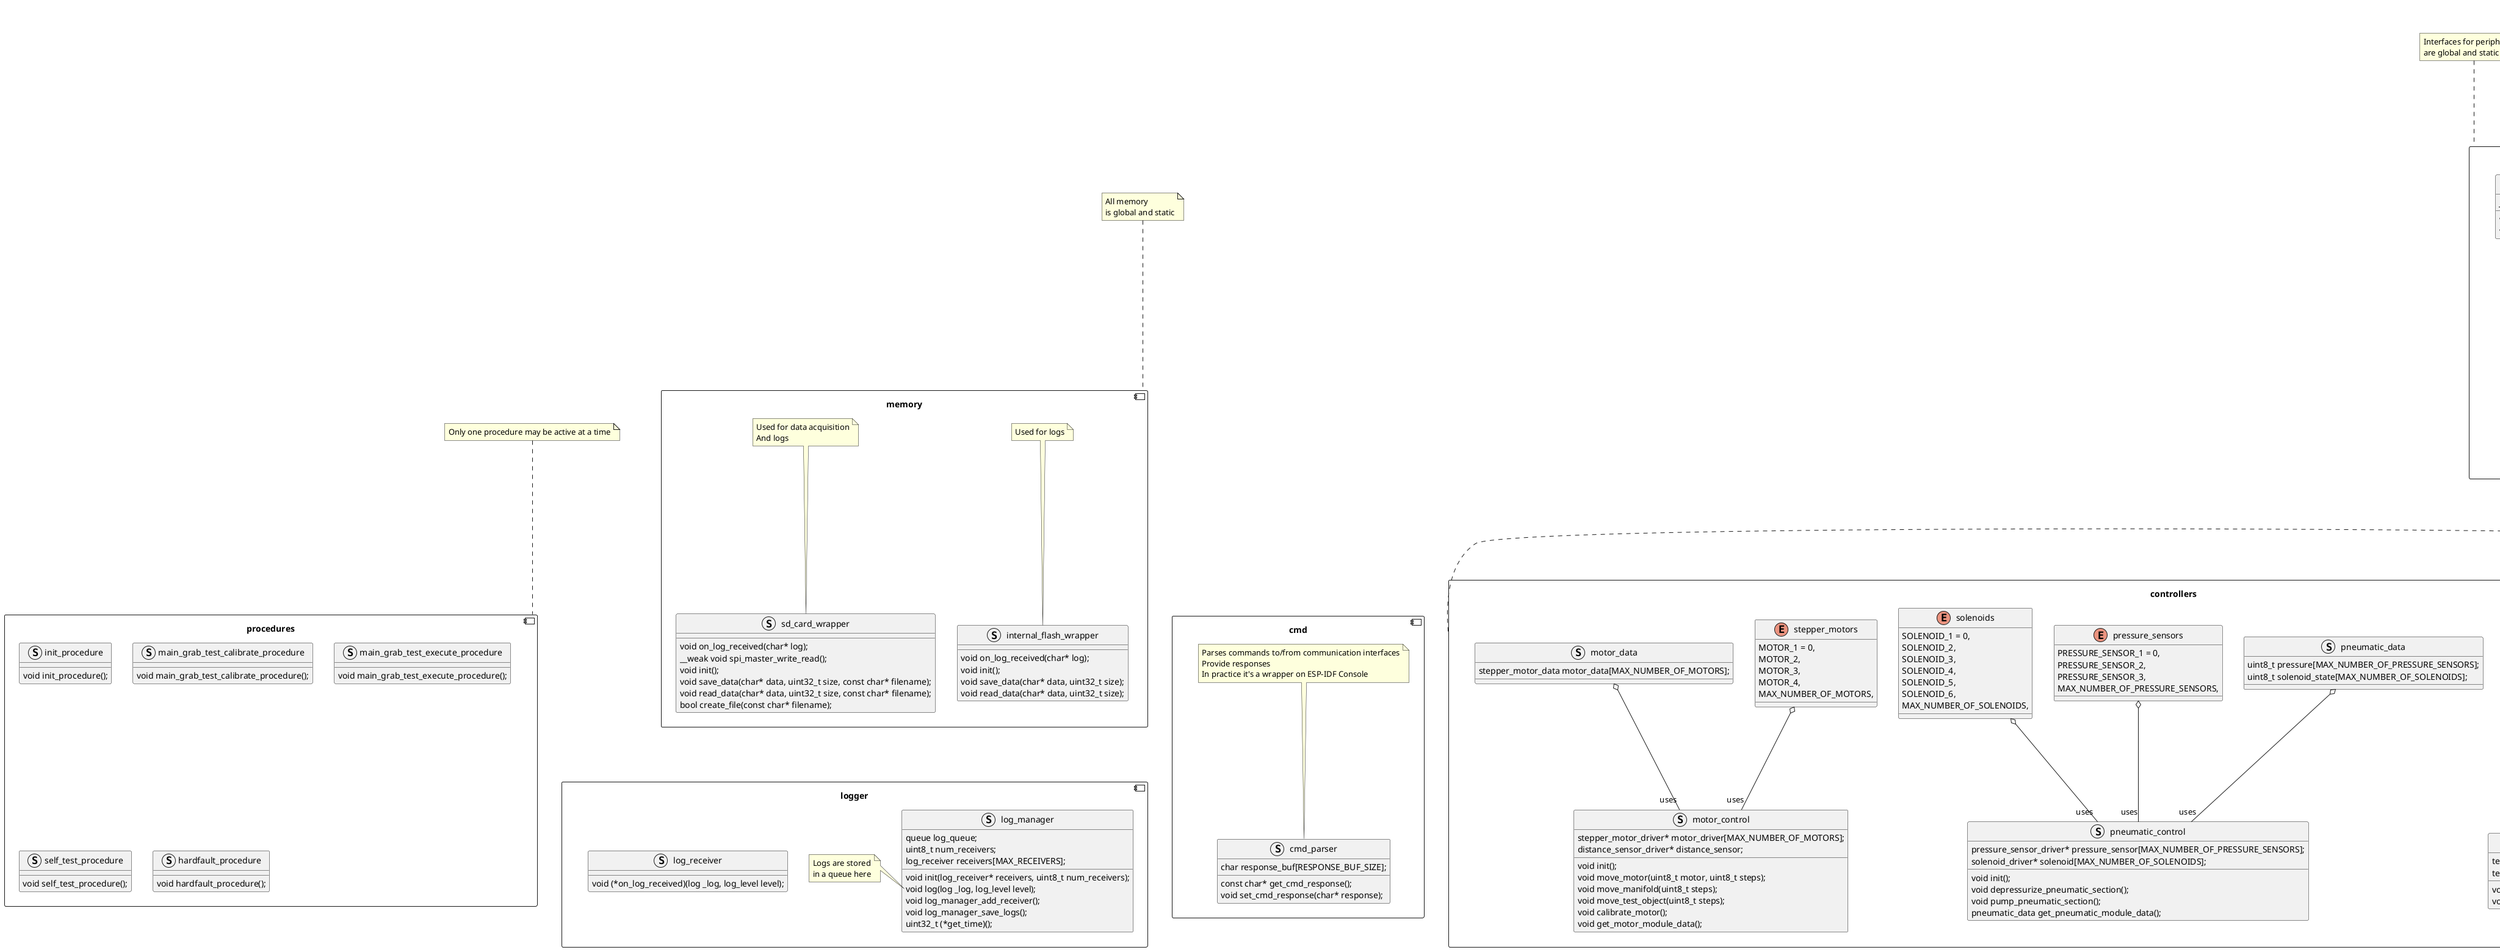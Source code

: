 @startuml Mainboard_architecture
skinparam ranksep 150
allow_mixing
top to bottom direction

!function $addedByGliwus()
!return "<color:"+White+"><back:"+Green+"><size:14><b><font:monospaced>"
!endfunction

component communication_interfaces{

    'portin " " as communication_interfaces_in
    'portout " " as communication_interfaces_out

    ' TODO: If uart for sure to RPi
    struct uart_interface {
        uart_driver* uart_driver;
        void on_log_received(char* log);
    }

    note top of uart_interface
        UART: Mainboard <-> RPi.
        Maybe multiple instances as RS485 could be used
    endnote

    struct usb_cdc_interface{
        usb_cdc_driver* usb_cdc_driver;
        void on_log_received(char* log);
    }

    note top of usb_cdc_interface
        USB_CDC: Mainboard <-> PC.
    endnote

    struct ble_interface{
        void on_log_received(char* log);
    }

    note top of ble_interface
        BLE: Mainboard <-> PC.
        Hardware turned off by default.
        Used only for ground testing
    endnote
}

note top of communication_interfaces
    Interfaces for communication
    are global and static
endnote



component peripheral_interfaces{

    'portin " " as peripheral_interfaces_in
    'portout " " as peripheral_interfaces_out_1
    'portout " " as peripheral_interfaces_out_2

    struct i2c_wrapper{
        {static} i2c_driver i2c_driver[NUM_OF_I2C_DRIVERS];
        void init();
        void i2c_master_write_read(uint8_t i2c_instance);
    }

    struct spi_wrapper{
        {static} spi_driver spi_driver[NUM_OF_SPI_DRIVERS];
        void init();
        void spi_master_write_read(uint8_t spi_instance);
    }

    struct rtc_wrapper{
        {static} rtc_driver rtc_driver;
        void init();
        uint32_t get_time();
    }


}

note top of peripheral_interfaces
    Interfaces for peripherals
    are global and static
endnote

component drivers{

    struct pressure_sensor_driver{
        __weak void i2c_master_write_read();
        void init(pressure_sensor_driver* driver);

        void stop_measurements();
        void start_measurements();
        void change_settings(uint8_t new_pressure_range);
        bool get_raw_pressure_oneshot(uint8_t* out_pressure);
        bool get_raw_pressure_buffer(uint8_t* out_buffer, uint8_t buffer_size);
        bool get_bar_pressure_oneshot(float* out_pressure);
        bool get_bar_pressure_buffer(float* out_buffer, uint8_t buffer_size);
        uint8_t pressure_range;
        define REG_WHO_AM_I = 0x0F;
    }

    enum pressure_sensor_range{
        RANGE_1 = 0,
        RANGE_2,
        RANGE_3,
        RANGE_4,
    }

    pressure_sensor_driver --o "uses" pressure_sensor_range

    struct accelerometer_driver{
        sensor_state state = SENSOR_UNINITIATED;
        accelerometer_range set_range;
        __weak void i2c_master_write_read();
        void init(accelerometer_driver* driver);

        void stop_measurements();
        void start_measurements();
        void change_settings(uint8_t new_range);
        bool get_raw_data_oneshot(accelerometer_raw_data* out_data);
        bool get_raw_data_buffer(accelerometer_raw_data* out_buffer, uint8_t buffer_size);
        bool get_data_oneshot(accelerometer_data* out_data);
        bool get_data_buffer(accelerometer_data* out_buffer, uint8_t buffer_size);
    }

    struct accelerometer_raw_data{
        uint8_t acc_x;
        uint8_t acc_y;
        uint8_t acc_z;
    }

    struct accelerometer_data{
        float acc_x;
        float acc_y;
        float acc_z;
    }

    enum accelerometer_range{
        RANGE_1 = 0,
        RANGE_2,
        RANGE_3,
        RANGE_4,
    }

    accelerometer_driver --o "uses" accelerometer_range
    accelerometer_driver --o "uses" accelerometer_raw_data
    accelerometer_driver --o "uses" accelerometer_data

    struct limit_switch_driver{
        void (*touch_callback)(uint32_t timeout);
    }
    note top of limit_switch_driver
        Software callback (delay)
    endnote

    enum stepper_motor_state{
        IDLE = 0,
        MOVING_CW,
        MOVING_CCW,
        CALIBRATING,
        STOPPED_BY_LIMIT_SWITCH,
    }

    struct stepper_motor_data{
        uint32_t steps;
        stepper_motor_state state;
    }

    struct stepper_motor_driver{
        stepper_motor_data motor_data = {0, IDLE};
        limit_switch_driver* limit_switch[NUMBER_OF_LIMIT_SWITCHES];
        __weak void spi_master_write_read();
        stepper_motor_data get_motor_data();
        void init(stepper_motor_driver* driver);
        void move(uint32_t steps);
    }

    stepper_motor_state o-- "uses" stepper_motor_data
    stepper_motor_data o-- "uses" stepper_motor_driver
    limit_switch_driver o-- "uses" stepper_motor_driver

    enum solenoid_state{
        UNDEFINED = 0,
        CLOSE,
        OPEN,
    }

    struct solenoid_driver{
        solenoid_state state = UNDEFINED;
        solenoid_state get_solenoid_state();
    }

    solenoid_state o-- "uses" solenoid_driver

    struct loadcell_driver{
        sensor_state state = SENSOR_UNINITIATED;
        void init();
        void get_raw_data();
        void get_data();
        void tare();
        void set_calfactor(uint32_t calfactor);
    }

    struct temp_sensor_driver{
        sensor_state state = SENSOR_UNINITIATED;
        void init(temp_sensor_driver* driver);
        void get_temperature();
    }

    struct distance_sensor_driver{
        sensor_state state = SENSOR_UNINITIATED;
        void init(distance_sensor_driver* driver);
        void get_distance();
    }

    enum led_state{
        LED_OFF = 0,
        LED_ON,
    }

    struct led_driver{
        led_state state = LED_OFF;
        gpio_pin_t pin;
        void init(led_driver* driver);
        void turn_on();
        void turn_off();
    }

    led_state o-- "uses" led_driver

    enum sensor_state{
        SENSOR_UNINITIATED = 0,
        SENSOR_OFF,
        SENSOR_ON_SINGLE_SHOT,
        SENSOR_ON_CONTINUOUS,
    }

    sensor_state o-- "uses" accelerometer_driver
    sensor_state o-- "uses" pressure_sensor_driver
    sensor_state o-- "uses" temp_sensor_driver
    sensor_state o-- "uses" distance_sensor_driver
    sensor_state o-- "uses" loadcell_driver

}

note top of drivers
    Drivers for peripherals
    to be used in the app.
endnote

component peripheral_drivers{
    
    'portout " " as peripheral_drivers_out

    component tiny_usb{

    }

    struct usb_cdc_driver{
        tiny_usb_config_t *tiny_usb_config;
        
        void init();
        void usb_cdc_init(tiny_usb_config_t *_tiny_usb_config);
        void usb_cdc_send(char* data);
        void usb_cdc_receive(char* data);
    }

    tiny_usb o-- "uses" usb_cdc_driver

    struct i2c_driver{
        void init();
        i2c_master_write_read();
    }

    struct rtc_driver{
        void init();
        uint32_t get_time();
    }

    struct uart_driver{
        void init();
        void uart_write();
        void uart_read();
    }

    struct spi_driver{
        void init();
        void spi_master_write_read();
    }
}

component memory{

    'portout " " as memory_out

    struct internal_flash_wrapper{
        void on_log_received(char* log);
        void init();
        void save_data(char* data, uint32_t size);
        void read_data(char* data, uint32_t size);
    }
    note top of internal_flash_wrapper
        Used for logs
    endnote

    struct sd_card_wrapper{
        void on_log_received(char* log);
        __weak void spi_master_write_read();
        void init();
        void save_data(char* data, uint32_t size, const char* filename);
        void read_data(char* data, uint32_t size, const char* filename);
        bool create_file(const char* filename);
    }

    note top of sd_card_wrapper
        Used for data acquisition
        And logs
    endnote
}

note top of memory
    All memory
    is global and static
endnote

' CLI and CMD
component cmd{

    'portin " " as cmd_in
    'portout " " as cmd_out

    struct cmd_parser{
        const char* get_cmd_response();
        void set_cmd_response(char* response);
        char response_buf[RESPONSE_BUF_SIZE];
    }
    note top of cmd_parser
        Parses commands to/from communication interfaces
        Provide responses
        In practice it's a wrapper on ESP-IDF Console
    endnote
}

component logger{

    'portin " " as logger_in

    struct log_receiver{
        void (*on_log_received)(log _log, log_level level);
    }

    struct log_manager{
        void init(log_receiver* receivers, uint8_t num_receivers);
        void log(log _log, log_level level);
        void log_manager_add_receiver();
        void log_manager_save_logs();

        queue log_queue;
        uint8_t num_receivers;
        log_receiver receivers[MAX_RECEIVERS];
        uint32_t (*get_time)();
    }

    note left of log_manager::"log(log _log, log_level level)"
    Logs are stored
    in a queue here
endnote
}

component controllers{

'portin " " as controllers_in 

struct pneumatic_data{
    uint8_t pressure[MAX_NUMBER_OF_PRESSURE_SENSORS];
    uint8_t solenoid_state[MAX_NUMBER_OF_SOLENOIDS];
}

enum pressure_sensors{
    PRESSURE_SENSOR_1 = 0,
    PRESSURE_SENSOR_2,
    PRESSURE_SENSOR_3,
    MAX_NUMBER_OF_PRESSURE_SENSORS,
}

enum solenoids{
    SOLENOID_1 = 0,
    SOLENOID_2,
    SOLENOID_3,
    SOLENOID_4,
    SOLENOID_5,
    SOLENOID_6,
    MAX_NUMBER_OF_SOLENOIDS,
}

struct pneumatic_control
{
    pressure_sensor_driver* pressure_sensor[MAX_NUMBER_OF_PRESSURE_SENSORS];
    solenoid_driver* solenoid[MAX_NUMBER_OF_SOLENOIDS];

    void init();
    void depressurize_pneumatic_section();
    void pump_pneumatic_section();
    pneumatic_data get_pneumatic_module_data();
}

pneumatic_data o-- "uses" pneumatic_control
pressure_sensors o-- "uses" pneumatic_control
solenoids o-- "uses" pneumatic_control

enum stepper_motors{
    MOTOR_1 = 0,
    MOTOR_2,
    MOTOR_3,
    MOTOR_4,
    MAX_NUMBER_OF_MOTORS,
}

struct motor_data{
    stepper_motor_data motor_data[MAX_NUMBER_OF_MOTORS];

}

struct motor_control{
    stepper_motor_driver* motor_driver[MAX_NUMBER_OF_MOTORS];
    distance_sensor_driver* distance_sensor;

    void init();
    void move_motor(uint8_t motor, uint8_t steps);
    void move_manifold(uint8_t steps);
    void move_test_object(uint8_t steps);
    void calibrate_motor();
    void get_motor_module_data();
}

stepper_motors o-- "uses" motor_control
motor_data o-- "uses" motor_control

struct accelerometer_control{
    accelerometer_driver* acc;
    accelerometer_data acc_data[BUFFER_SIZE];

    void init();
    void get_accelerometer_data();
}

struct loadcell_control{
    loadcell_driver* loadcell;
    loadcell_data loadcell_data[BUFFER_SIZE];
    void init();
    void get_loadcell_data();
}

struct temp_sensor_control{
    temp_sensor_driver* temp_sensor;
    temp_sensor_data temp_sensor_data[BUFFER_SIZE];
    void init();
    void get_temp_sensor_data();
}

struct led_controller{
    led_driver* led;
    void init();
    void turn_on();
    void turn_off();
}

}

note right of controllers
Controllers for different tasks
they are global and static
endnote

component app{

'portin " " as app_in_1
'portin " " as app_in_2
'portin " " as app_in_3
'portin " " as app_in_4
'portin " " as app_in_5
'portin " " as app_in_6

enum procedure_state{
    IDLE = 0,
    INIT,
    HARDFAULT,
    SELF_TEST,
    MAIN_GRAB_TEST_CALIBRATE,
    MAIN_GRAB_TEST_EXECUTE
}

note top of procedure_state
    Procedures are global and static
    State is logged to make data analysis easier
endnote

struct procedure_task{
    procedure_state state = IDLE;
    void init();
}

procedure_state o-- "uses" procedure_task

struct cli_task{
    cmd_parser* parser;

    void init();
}

note top of cli_task
    CLI task will send data to PC when asked to do so
endnote

struct log_task{
    log_manager* manager;

    void init();
}

note top of log_task
    Log task will save logs to memory
    And also schedule transmission of logs
endnote

struct data_acquisition_task{
    void init();

}

note top of data_acquisition_task
    Controllers buffer data, this task
    will save it to memory in a set interval
    We also leave the option for it to pass data to other tasks
endnote
}

component procedures{

'portin " " as procedures_in

struct init_procedure{
    void init_procedure();
}
struct main_grab_test_calibrate_procedure{
    void main_grab_test_calibrate_procedure();
}
struct main_grab_test_execute_procedure{
    void main_grab_test_execute_procedure();
}
struct self_test_procedure{
    void self_test_procedure();
}

struct hardfault_procedure{
    void hardfault_procedure();
}

}

note top of procedures
Only one procedure may be active at a time
endnote

peripheral_drivers -[hidden]r-> communication_interfaces
cmd -[hidden]r-> procedures 
cmd -[hidden]u-> logger
cmd -[hidden]u-> memory
logger -[hidden]u-> procedures
@enduml

